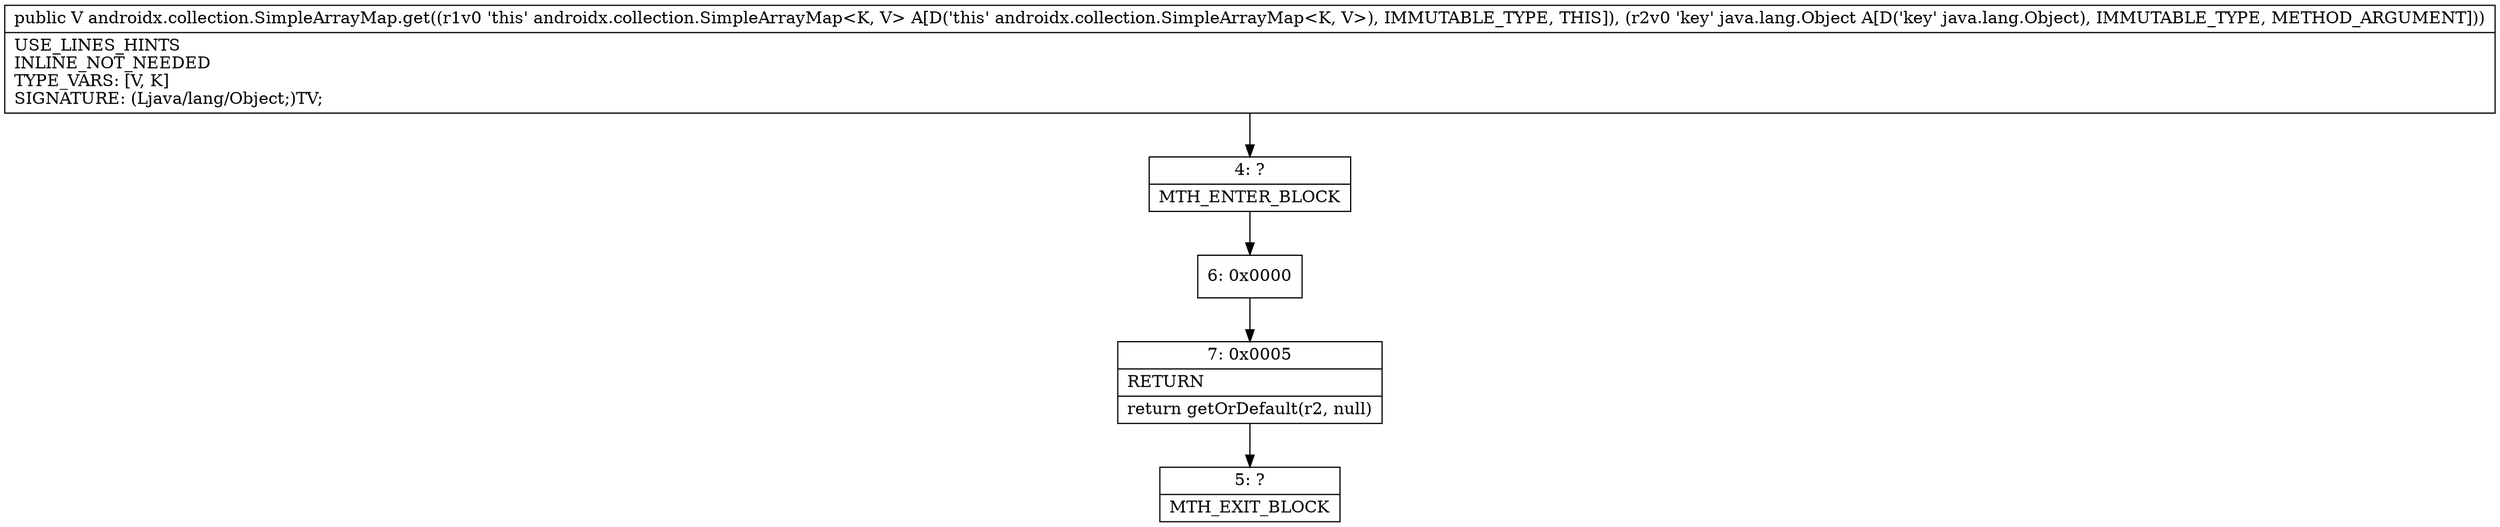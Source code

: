 digraph "CFG forandroidx.collection.SimpleArrayMap.get(Ljava\/lang\/Object;)Ljava\/lang\/Object;" {
Node_4 [shape=record,label="{4\:\ ?|MTH_ENTER_BLOCK\l}"];
Node_6 [shape=record,label="{6\:\ 0x0000}"];
Node_7 [shape=record,label="{7\:\ 0x0005|RETURN\l|return getOrDefault(r2, null)\l}"];
Node_5 [shape=record,label="{5\:\ ?|MTH_EXIT_BLOCK\l}"];
MethodNode[shape=record,label="{public V androidx.collection.SimpleArrayMap.get((r1v0 'this' androidx.collection.SimpleArrayMap\<K, V\> A[D('this' androidx.collection.SimpleArrayMap\<K, V\>), IMMUTABLE_TYPE, THIS]), (r2v0 'key' java.lang.Object A[D('key' java.lang.Object), IMMUTABLE_TYPE, METHOD_ARGUMENT]))  | USE_LINES_HINTS\lINLINE_NOT_NEEDED\lTYPE_VARS: [V, K]\lSIGNATURE: (Ljava\/lang\/Object;)TV;\l}"];
MethodNode -> Node_4;Node_4 -> Node_6;
Node_6 -> Node_7;
Node_7 -> Node_5;
}

